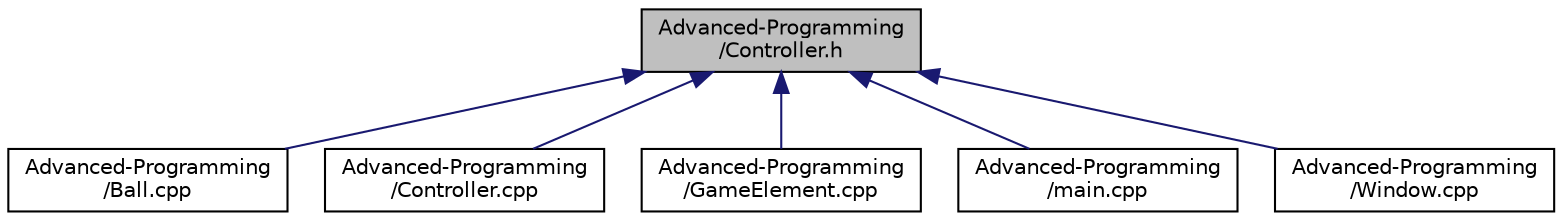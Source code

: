 digraph "Advanced-Programming/Controller.h"
{
  edge [fontname="Helvetica",fontsize="10",labelfontname="Helvetica",labelfontsize="10"];
  node [fontname="Helvetica",fontsize="10",shape=record];
  Node7 [label="Advanced-Programming\l/Controller.h",height=0.2,width=0.4,color="black", fillcolor="grey75", style="filled", fontcolor="black"];
  Node7 -> Node8 [dir="back",color="midnightblue",fontsize="10",style="solid",fontname="Helvetica"];
  Node8 [label="Advanced-Programming\l/Ball.cpp",height=0.2,width=0.4,color="black", fillcolor="white", style="filled",URL="$_ball_8cpp.html"];
  Node7 -> Node9 [dir="back",color="midnightblue",fontsize="10",style="solid",fontname="Helvetica"];
  Node9 [label="Advanced-Programming\l/Controller.cpp",height=0.2,width=0.4,color="black", fillcolor="white", style="filled",URL="$_controller_8cpp.html"];
  Node7 -> Node10 [dir="back",color="midnightblue",fontsize="10",style="solid",fontname="Helvetica"];
  Node10 [label="Advanced-Programming\l/GameElement.cpp",height=0.2,width=0.4,color="black", fillcolor="white", style="filled",URL="$_game_element_8cpp.html"];
  Node7 -> Node11 [dir="back",color="midnightblue",fontsize="10",style="solid",fontname="Helvetica"];
  Node11 [label="Advanced-Programming\l/main.cpp",height=0.2,width=0.4,color="black", fillcolor="white", style="filled",URL="$main_8cpp.html"];
  Node7 -> Node12 [dir="back",color="midnightblue",fontsize="10",style="solid",fontname="Helvetica"];
  Node12 [label="Advanced-Programming\l/Window.cpp",height=0.2,width=0.4,color="black", fillcolor="white", style="filled",URL="$_window_8cpp.html"];
}
